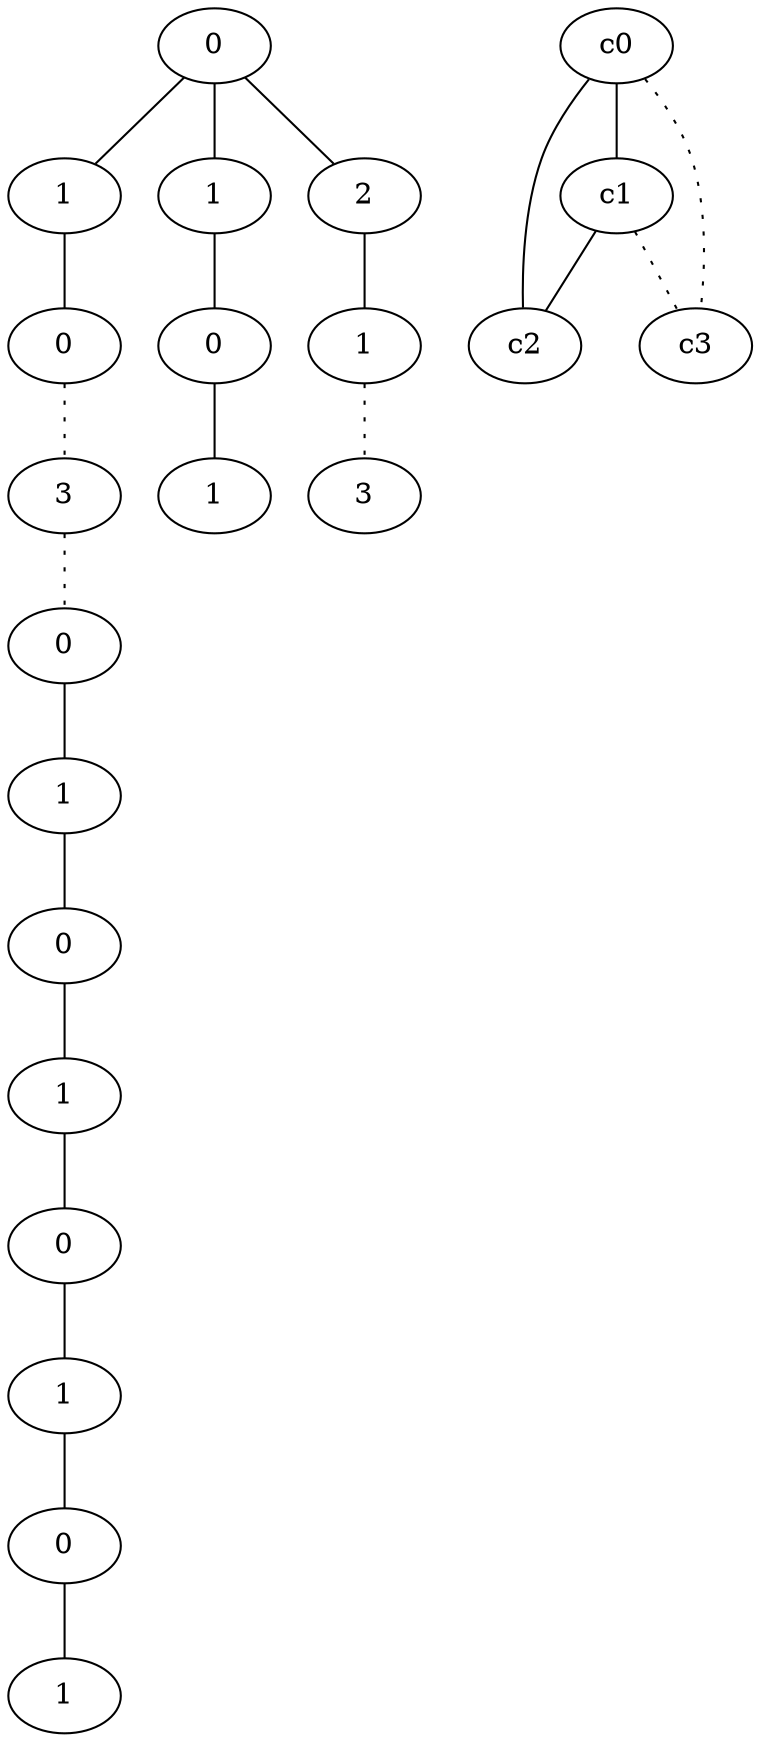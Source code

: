 graph {
a0[label=0];
a1[label=1];
a2[label=0];
a3[label=3];
a4[label=0];
a5[label=1];
a6[label=0];
a7[label=1];
a8[label=0];
a9[label=1];
a10[label=0];
a11[label=1];
a12[label=1];
a13[label=0];
a14[label=1];
a15[label=2];
a16[label=1];
a17[label=3];
a0 -- a1;
a0 -- a12;
a0 -- a15;
a1 -- a2;
a2 -- a3 [style=dotted];
a3 -- a4 [style=dotted];
a4 -- a5;
a5 -- a6;
a6 -- a7;
a7 -- a8;
a8 -- a9;
a9 -- a10;
a10 -- a11;
a12 -- a13;
a13 -- a14;
a15 -- a16;
a16 -- a17 [style=dotted];
c0 -- c1;
c0 -- c2;
c0 -- c3 [style=dotted];
c1 -- c2;
c1 -- c3 [style=dotted];
}
